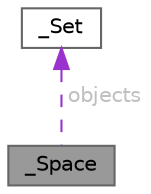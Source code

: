 digraph "_Space"
{
 // LATEX_PDF_SIZE
  bgcolor="transparent";
  edge [fontname=Helvetica,fontsize=10,labelfontname=Helvetica,labelfontsize=10];
  node [fontname=Helvetica,fontsize=10,shape=box,height=0.2,width=0.4];
  Node1 [id="Node000001",label="_Space",height=0.2,width=0.4,color="gray40", fillcolor="grey60", style="filled", fontcolor="black",tooltip="Space."];
  Node2 -> Node1 [id="edge1_Node000001_Node000002",dir="back",color="darkorchid3",style="dashed",tooltip=" ",label=" objects",fontcolor="grey" ];
  Node2 [id="Node000002",label="_Set",height=0.2,width=0.4,color="gray40", fillcolor="white", style="filled",URL="$struct__Set.html",tooltip=" "];
}
